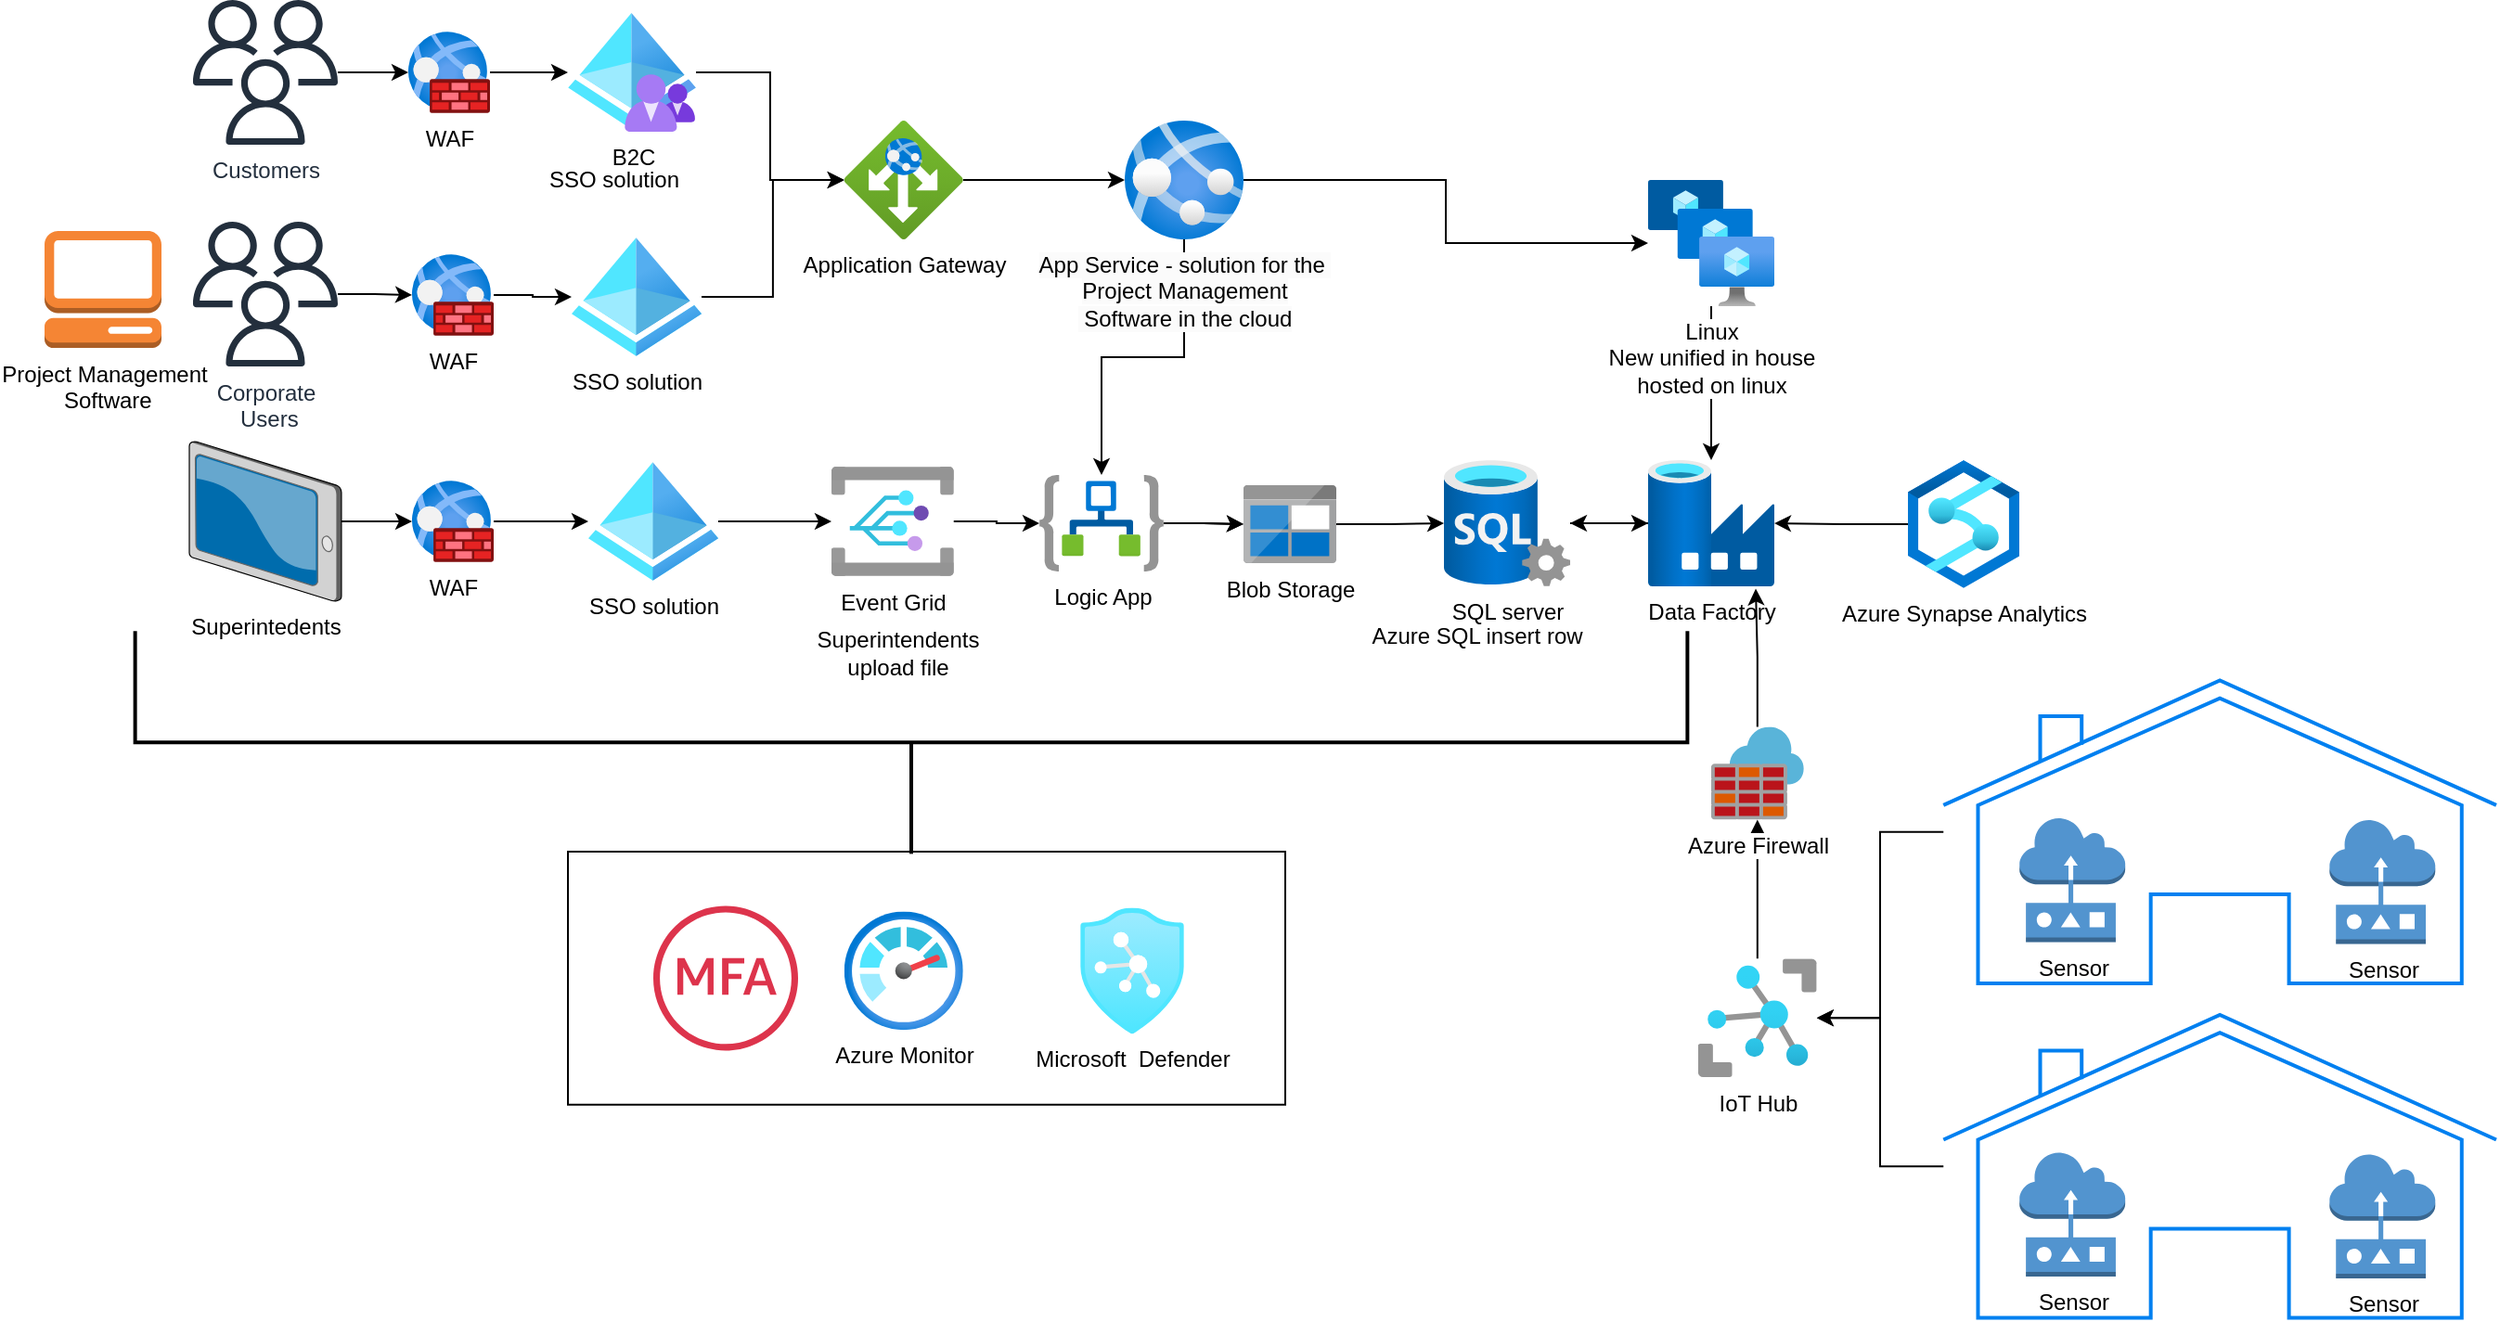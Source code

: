 <mxfile version="21.7.4" type="github">
  <diagram name="Page-1" id="uX7iK6uK5vU3SJ1vi2Ko">
    <mxGraphModel dx="2577" dy="963" grid="1" gridSize="10" guides="1" tooltips="1" connect="1" arrows="1" fold="1" page="1" pageScale="1" pageWidth="827" pageHeight="1169" math="0" shadow="0">
      <root>
        <mxCell id="0" />
        <mxCell id="1" parent="0" />
        <mxCell id="ncKiIjNfLW5vo9ADEmb6-15" value="" style="verticalLabelPosition=bottom;verticalAlign=top;html=1;shape=mxgraph.basic.rect;fillColor2=none;strokeWidth=1;size=20;indent=5;" vertex="1" parent="1">
          <mxGeometry x="-76" y="922.01" width="386.5" height="136.37" as="geometry" />
        </mxCell>
        <mxCell id="uQ6KeucCvVsSUXezUilE-80" style="edgeStyle=orthogonalEdgeStyle;rounded=0;orthogonalLoop=1;jettySize=auto;html=1;" parent="1" source="uQ6KeucCvVsSUXezUilE-12" target="uQ6KeucCvVsSUXezUilE-76" edge="1">
          <mxGeometry relative="1" as="geometry" />
        </mxCell>
        <mxCell id="uQ6KeucCvVsSUXezUilE-89" style="edgeStyle=orthogonalEdgeStyle;rounded=0;orthogonalLoop=1;jettySize=auto;html=1;" parent="1" source="uQ6KeucCvVsSUXezUilE-76" target="uQ6KeucCvVsSUXezUilE-17" edge="1">
          <mxGeometry relative="1" as="geometry" />
        </mxCell>
        <mxCell id="uQ6KeucCvVsSUXezUilE-12" value="Logic App" style="image;aspect=fixed;html=1;points=[];align=center;fontSize=12;image=img/lib/azure2/integration/Logic_Apps.svg;" parent="1" vertex="1">
          <mxGeometry x="178" y="719" width="67" height="52" as="geometry" />
        </mxCell>
        <mxCell id="uQ6KeucCvVsSUXezUilE-115" style="edgeStyle=orthogonalEdgeStyle;rounded=0;orthogonalLoop=1;jettySize=auto;html=1;" parent="1" source="uQ6KeucCvVsSUXezUilE-15" target="uQ6KeucCvVsSUXezUilE-17" edge="1">
          <mxGeometry relative="1" as="geometry" />
        </mxCell>
        <mxCell id="uQ6KeucCvVsSUXezUilE-15" value="Data Factory&lt;br&gt;" style="image;aspect=fixed;html=1;points=[];align=center;fontSize=12;image=img/lib/azure2/databases/Data_Factory.svg;" parent="1" vertex="1">
          <mxGeometry x="506" y="711" width="68" height="68" as="geometry" />
        </mxCell>
        <mxCell id="uQ6KeucCvVsSUXezUilE-20" style="edgeStyle=orthogonalEdgeStyle;rounded=0;orthogonalLoop=1;jettySize=auto;html=1;" parent="1" source="uQ6KeucCvVsSUXezUilE-19" target="uQ6KeucCvVsSUXezUilE-15" edge="1">
          <mxGeometry relative="1" as="geometry" />
        </mxCell>
        <mxCell id="uQ6KeucCvVsSUXezUilE-19" value="Azure Synapse Analytics" style="image;aspect=fixed;html=1;points=[];align=center;fontSize=12;image=img/lib/azure2/analytics/Azure_Synapse_Analytics.svg;" parent="1" vertex="1">
          <mxGeometry x="646" y="711" width="60" height="69" as="geometry" />
        </mxCell>
        <mxCell id="uQ6KeucCvVsSUXezUilE-25" value="Corporate&lt;br&gt;&amp;nbsp;Users" style="sketch=0;outlineConnect=0;fontColor=#232F3E;gradientColor=none;fillColor=#232F3D;strokeColor=none;dashed=0;verticalLabelPosition=bottom;verticalAlign=top;align=center;html=1;fontSize=12;fontStyle=0;aspect=fixed;pointerEvents=1;shape=mxgraph.aws4.users;" parent="1" vertex="1">
          <mxGeometry x="-278" y="582.5" width="78" height="78" as="geometry" />
        </mxCell>
        <mxCell id="uQ6KeucCvVsSUXezUilE-27" value="Microsoft&amp;nbsp; Defender" style="image;aspect=fixed;html=1;points=[];align=center;fontSize=12;image=img/lib/azure2/security/Azure_Defender.svg;" parent="1" vertex="1">
          <mxGeometry x="200" y="952.19" width="56.0" height="68" as="geometry" />
        </mxCell>
        <mxCell id="uQ6KeucCvVsSUXezUilE-28" value="Azure Monitor" style="image;aspect=fixed;html=1;points=[];align=center;fontSize=12;image=img/lib/azure2/management_governance/Monitor.svg;" parent="1" vertex="1">
          <mxGeometry x="72.88" y="954.19" width="64" height="64" as="geometry" />
        </mxCell>
        <mxCell id="uQ6KeucCvVsSUXezUilE-108" style="edgeStyle=orthogonalEdgeStyle;rounded=0;orthogonalLoop=1;jettySize=auto;html=1;entryX=0.853;entryY=1.018;entryDx=0;entryDy=0;entryPerimeter=0;" parent="1" source="ncKiIjNfLW5vo9ADEmb6-10" target="uQ6KeucCvVsSUXezUilE-15" edge="1">
          <mxGeometry relative="1" as="geometry">
            <mxPoint x="567.9" y="919.0" as="targetPoint" />
          </mxGeometry>
        </mxCell>
        <mxCell id="ncKiIjNfLW5vo9ADEmb6-13" style="edgeStyle=orthogonalEdgeStyle;rounded=0;orthogonalLoop=1;jettySize=auto;html=1;" edge="1" parent="1" source="uQ6KeucCvVsSUXezUilE-29" target="ncKiIjNfLW5vo9ADEmb6-10">
          <mxGeometry relative="1" as="geometry" />
        </mxCell>
        <mxCell id="uQ6KeucCvVsSUXezUilE-29" value="IoT Hub&lt;br&gt;" style="image;aspect=fixed;html=1;points=[];align=center;fontSize=12;image=img/lib/azure2/iot/IoT_Hub.svg;" parent="1" vertex="1">
          <mxGeometry x="532.9" y="979.63" width="64" height="64" as="geometry" />
        </mxCell>
        <mxCell id="uQ6KeucCvVsSUXezUilE-31" value="Superintedents" style="verticalLabelPosition=bottom;sketch=0;aspect=fixed;html=1;verticalAlign=top;strokeColor=none;align=center;outlineConnect=0;shape=mxgraph.citrix.tablet_2;" parent="1" vertex="1">
          <mxGeometry x="-280" y="701" width="82" height="86" as="geometry" />
        </mxCell>
        <mxCell id="uQ6KeucCvVsSUXezUilE-34" value="Project Management&lt;br&gt;&amp;nbsp;Software" style="outlineConnect=0;dashed=0;verticalLabelPosition=bottom;verticalAlign=top;align=center;html=1;shape=mxgraph.aws3.management_console;fillColor=#F58534;gradientColor=none;" parent="1" vertex="1">
          <mxGeometry x="-358" y="587.5" width="63" height="63" as="geometry" />
        </mxCell>
        <mxCell id="uQ6KeucCvVsSUXezUilE-38" value="" style="edgeStyle=orthogonalEdgeStyle;rounded=0;orthogonalLoop=1;jettySize=auto;html=1;" parent="1" source="ncKiIjNfLW5vo9ADEmb6-4" target="uQ6KeucCvVsSUXezUilE-37" edge="1">
          <mxGeometry relative="1" as="geometry">
            <mxPoint x="-506" y="554" as="sourcePoint" />
            <mxPoint x="-254" y="554" as="targetPoint" />
          </mxGeometry>
        </mxCell>
        <mxCell id="uQ6KeucCvVsSUXezUilE-141" style="edgeStyle=orthogonalEdgeStyle;rounded=0;orthogonalLoop=1;jettySize=auto;html=1;" parent="1" source="uQ6KeucCvVsSUXezUilE-37" target="uQ6KeucCvVsSUXezUilE-133" edge="1">
          <mxGeometry relative="1" as="geometry" />
        </mxCell>
        <mxCell id="uQ6KeucCvVsSUXezUilE-37" value="SSO solution&lt;br&gt;" style="image;aspect=fixed;html=1;points=[];align=center;fontSize=12;image=img/lib/azure2/identity/Azure_Active_Directory.svg;" parent="1" vertex="1">
          <mxGeometry x="-74" y="591" width="70" height="64" as="geometry" />
        </mxCell>
        <mxCell id="uQ6KeucCvVsSUXezUilE-71" style="edgeStyle=orthogonalEdgeStyle;rounded=0;orthogonalLoop=1;jettySize=auto;html=1;" parent="1" source="uQ6KeucCvVsSUXezUilE-47" target="uQ6KeucCvVsSUXezUilE-29" edge="1">
          <mxGeometry relative="1" as="geometry" />
        </mxCell>
        <mxCell id="uQ6KeucCvVsSUXezUilE-47" value="" style="html=1;verticalLabelPosition=bottom;align=center;labelBackgroundColor=#ffffff;verticalAlign=top;strokeWidth=2;strokeColor=#0080F0;shadow=0;dashed=0;shape=mxgraph.ios7.icons.home;" parent="1" vertex="1">
          <mxGeometry x="665.13" y="829.74" width="297.87" height="163.26" as="geometry" />
        </mxCell>
        <mxCell id="uQ6KeucCvVsSUXezUilE-51" value="Sensor&lt;br&gt;" style="outlineConnect=0;dashed=0;verticalLabelPosition=bottom;verticalAlign=top;align=center;html=1;shape=mxgraph.aws3.sensor;fillColor=#5294CF;gradientColor=none;" parent="1" vertex="1">
          <mxGeometry x="873.18" y="904.74" width="56.95" height="67" as="geometry" />
        </mxCell>
        <mxCell id="uQ6KeucCvVsSUXezUilE-55" value="Sensor&lt;br&gt;" style="outlineConnect=0;dashed=0;verticalLabelPosition=bottom;verticalAlign=top;align=center;html=1;shape=mxgraph.aws3.sensor;fillColor=#5294CF;gradientColor=none;" parent="1" vertex="1">
          <mxGeometry x="706.13" y="903.74" width="56.95" height="67" as="geometry" />
        </mxCell>
        <mxCell id="uQ6KeucCvVsSUXezUilE-69" style="edgeStyle=orthogonalEdgeStyle;rounded=0;orthogonalLoop=1;jettySize=auto;html=1;" parent="1" source="uQ6KeucCvVsSUXezUilE-66" target="uQ6KeucCvVsSUXezUilE-29" edge="1">
          <mxGeometry relative="1" as="geometry" />
        </mxCell>
        <mxCell id="uQ6KeucCvVsSUXezUilE-66" value="" style="html=1;verticalLabelPosition=bottom;align=center;labelBackgroundColor=#ffffff;verticalAlign=top;strokeWidth=2;strokeColor=#0080F0;shadow=0;dashed=0;shape=mxgraph.ios7.icons.home;" parent="1" vertex="1">
          <mxGeometry x="665.13" y="1010" width="297.87" height="163.26" as="geometry" />
        </mxCell>
        <mxCell id="uQ6KeucCvVsSUXezUilE-67" value="Sensor&lt;br&gt;" style="outlineConnect=0;dashed=0;verticalLabelPosition=bottom;verticalAlign=top;align=center;html=1;shape=mxgraph.aws3.sensor;fillColor=#5294CF;gradientColor=none;" parent="1" vertex="1">
          <mxGeometry x="873.18" y="1085" width="56.95" height="67" as="geometry" />
        </mxCell>
        <mxCell id="uQ6KeucCvVsSUXezUilE-68" value="Sensor&lt;br&gt;" style="outlineConnect=0;dashed=0;verticalLabelPosition=bottom;verticalAlign=top;align=center;html=1;shape=mxgraph.aws3.sensor;fillColor=#5294CF;gradientColor=none;" parent="1" vertex="1">
          <mxGeometry x="706.13" y="1084" width="56.95" height="67" as="geometry" />
        </mxCell>
        <mxCell id="uQ6KeucCvVsSUXezUilE-72" value="" style="edgeStyle=orthogonalEdgeStyle;rounded=0;orthogonalLoop=1;jettySize=auto;html=1;" parent="1" source="ncKiIjNfLW5vo9ADEmb6-5" target="uQ6KeucCvVsSUXezUilE-35" edge="1">
          <mxGeometry relative="1" as="geometry">
            <mxPoint x="-118" y="744" as="sourcePoint" />
            <mxPoint x="103" y="1071" as="targetPoint" />
          </mxGeometry>
        </mxCell>
        <mxCell id="uQ6KeucCvVsSUXezUilE-35" value="SSO solution&lt;br&gt;" style="image;aspect=fixed;html=1;points=[];align=center;fontSize=12;image=img/lib/azure2/identity/Azure_Active_Directory.svg;" parent="1" vertex="1">
          <mxGeometry x="-65" y="712" width="70" height="64" as="geometry" />
        </mxCell>
        <mxCell id="uQ6KeucCvVsSUXezUilE-73" value="Customers" style="sketch=0;outlineConnect=0;fontColor=#232F3E;gradientColor=none;fillColor=#232F3D;strokeColor=none;dashed=0;verticalLabelPosition=bottom;verticalAlign=top;align=center;html=1;fontSize=12;fontStyle=0;aspect=fixed;pointerEvents=1;shape=mxgraph.aws4.users;" parent="1" vertex="1">
          <mxGeometry x="-278" y="463" width="78" height="78" as="geometry" />
        </mxCell>
        <mxCell id="uQ6KeucCvVsSUXezUilE-82" value="Superintendents upload file" style="text;strokeColor=none;align=center;fillColor=none;html=1;verticalAlign=middle;whiteSpace=wrap;rounded=0;" parent="1" vertex="1">
          <mxGeometry x="71.88" y="799.74" width="60" height="30" as="geometry" />
        </mxCell>
        <mxCell id="uQ6KeucCvVsSUXezUilE-100" style="edgeStyle=orthogonalEdgeStyle;rounded=0;orthogonalLoop=1;jettySize=auto;html=1;" parent="1" source="uQ6KeucCvVsSUXezUilE-17" target="uQ6KeucCvVsSUXezUilE-15" edge="1">
          <mxGeometry relative="1" as="geometry" />
        </mxCell>
        <mxCell id="uQ6KeucCvVsSUXezUilE-17" value="SQL server&lt;br&gt;" style="image;aspect=fixed;html=1;points=[];align=center;fontSize=12;image=img/lib/azure2/databases/SQL_Server.svg;" parent="1" vertex="1">
          <mxGeometry x="396" y="711" width="68" height="68" as="geometry" />
        </mxCell>
        <mxCell id="uQ6KeucCvVsSUXezUilE-90" value="Azure SQL insert row" style="text;strokeColor=none;align=center;fillColor=none;html=1;verticalAlign=middle;whiteSpace=wrap;rounded=0;" parent="1" vertex="1">
          <mxGeometry x="339.0" y="776" width="150" height="60" as="geometry" />
        </mxCell>
        <mxCell id="uQ6KeucCvVsSUXezUilE-101" value="" style="edgeStyle=orthogonalEdgeStyle;rounded=0;orthogonalLoop=1;jettySize=auto;html=1;" parent="1" source="uQ6KeucCvVsSUXezUilE-12" target="uQ6KeucCvVsSUXezUilE-76" edge="1">
          <mxGeometry relative="1" as="geometry">
            <mxPoint x="233" y="746" as="sourcePoint" />
            <mxPoint x="367" y="745" as="targetPoint" />
          </mxGeometry>
        </mxCell>
        <mxCell id="uQ6KeucCvVsSUXezUilE-76" value="Blob Storage&lt;br&gt;" style="image;sketch=0;aspect=fixed;html=1;points=[];align=center;fontSize=12;image=img/lib/mscae/BlobBlock.svg;" parent="1" vertex="1">
          <mxGeometry x="288" y="724.5" width="50" height="42" as="geometry" />
        </mxCell>
        <mxCell id="uQ6KeucCvVsSUXezUilE-102" value="" style="edgeStyle=orthogonalEdgeStyle;rounded=0;orthogonalLoop=1;jettySize=auto;html=1;" parent="1" source="uQ6KeucCvVsSUXezUilE-35" target="uQ6KeucCvVsSUXezUilE-79" edge="1">
          <mxGeometry relative="1" as="geometry">
            <mxPoint x="6" y="744" as="sourcePoint" />
            <mxPoint x="166" y="746" as="targetPoint" />
          </mxGeometry>
        </mxCell>
        <mxCell id="uQ6KeucCvVsSUXezUilE-103" style="edgeStyle=orthogonalEdgeStyle;rounded=0;orthogonalLoop=1;jettySize=auto;html=1;" parent="1" source="uQ6KeucCvVsSUXezUilE-79" target="uQ6KeucCvVsSUXezUilE-12" edge="1">
          <mxGeometry relative="1" as="geometry" />
        </mxCell>
        <mxCell id="uQ6KeucCvVsSUXezUilE-79" value="Event Grid&lt;br&gt;" style="image;aspect=fixed;html=1;points=[];align=center;fontSize=12;image=img/lib/azure2/integration/Event_Grid_Domains.svg;" parent="1" vertex="1">
          <mxGeometry x="66" y="714.5" width="65.88" height="59" as="geometry" />
        </mxCell>
        <mxCell id="uQ6KeucCvVsSUXezUilE-105" value="" style="edgeStyle=orthogonalEdgeStyle;rounded=0;orthogonalLoop=1;jettySize=auto;html=1;" parent="1" source="ncKiIjNfLW5vo9ADEmb6-2" target="uQ6KeucCvVsSUXezUilE-104" edge="1">
          <mxGeometry relative="1" as="geometry">
            <mxPoint x="-142" y="502" as="sourcePoint" />
            <mxPoint x="93" y="505" as="targetPoint" />
          </mxGeometry>
        </mxCell>
        <mxCell id="uQ6KeucCvVsSUXezUilE-139" style="edgeStyle=orthogonalEdgeStyle;rounded=0;orthogonalLoop=1;jettySize=auto;html=1;" parent="1" source="uQ6KeucCvVsSUXezUilE-104" target="uQ6KeucCvVsSUXezUilE-133" edge="1">
          <mxGeometry relative="1" as="geometry" />
        </mxCell>
        <mxCell id="uQ6KeucCvVsSUXezUilE-104" value="B2C" style="image;aspect=fixed;html=1;points=[];align=center;fontSize=12;image=img/lib/azure2/identity/Azure_AD_B2C.svg;" parent="1" vertex="1">
          <mxGeometry x="-76" y="470" width="69" height="64" as="geometry" />
        </mxCell>
        <mxCell id="uQ6KeucCvVsSUXezUilE-116" value="SSO solution" style="text;strokeColor=none;align=center;fillColor=none;html=1;verticalAlign=middle;whiteSpace=wrap;rounded=0;" parent="1" vertex="1">
          <mxGeometry x="-101.5" y="535" width="100" height="50" as="geometry" />
        </mxCell>
        <mxCell id="uQ6KeucCvVsSUXezUilE-132" style="edgeStyle=orthogonalEdgeStyle;rounded=0;orthogonalLoop=1;jettySize=auto;html=1;" parent="1" source="uQ6KeucCvVsSUXezUilE-119" target="uQ6KeucCvVsSUXezUilE-15" edge="1">
          <mxGeometry relative="1" as="geometry" />
        </mxCell>
        <mxCell id="uQ6KeucCvVsSUXezUilE-119" value="Linux&lt;br style=&quot;border-color: var(--border-color);&quot;&gt;New unified in house&lt;br style=&quot;border-color: var(--border-color);&quot;&gt;hosted on linux" style="image;aspect=fixed;html=1;points=[];align=center;fontSize=12;image=img/lib/azure2/compute/VM_Scale_Sets.svg;" parent="1" vertex="1">
          <mxGeometry x="506" y="560" width="68" height="68" as="geometry" />
        </mxCell>
        <mxCell id="uQ6KeucCvVsSUXezUilE-142" style="edgeStyle=orthogonalEdgeStyle;rounded=0;orthogonalLoop=1;jettySize=auto;html=1;" parent="1" source="uQ6KeucCvVsSUXezUilE-133" target="uQ6KeucCvVsSUXezUilE-140" edge="1">
          <mxGeometry relative="1" as="geometry" />
        </mxCell>
        <mxCell id="uQ6KeucCvVsSUXezUilE-133" value="Application Gateway" style="image;aspect=fixed;html=1;points=[];align=center;fontSize=12;image=img/lib/azure2/networking/Application_Gateways.svg;" parent="1" vertex="1">
          <mxGeometry x="72.88" y="528" width="64" height="64" as="geometry" />
        </mxCell>
        <mxCell id="uQ6KeucCvVsSUXezUilE-145" style="edgeStyle=orthogonalEdgeStyle;rounded=0;orthogonalLoop=1;jettySize=auto;html=1;" parent="1" source="uQ6KeucCvVsSUXezUilE-140" target="uQ6KeucCvVsSUXezUilE-12" edge="1">
          <mxGeometry relative="1" as="geometry" />
        </mxCell>
        <mxCell id="ncKiIjNfLW5vo9ADEmb6-17" style="edgeStyle=orthogonalEdgeStyle;rounded=0;orthogonalLoop=1;jettySize=auto;html=1;" edge="1" parent="1" source="uQ6KeucCvVsSUXezUilE-140" target="uQ6KeucCvVsSUXezUilE-119">
          <mxGeometry relative="1" as="geometry" />
        </mxCell>
        <mxCell id="uQ6KeucCvVsSUXezUilE-140" value="&lt;span style=&quot;color: rgb(0, 0, 0); font-family: Helvetica; font-size: 12px; font-style: normal; font-variant-ligatures: normal; font-variant-caps: normal; font-weight: 400; letter-spacing: normal; orphans: 2; text-align: center; text-indent: 0px; text-transform: none; widows: 2; word-spacing: 0px; -webkit-text-stroke-width: 0px; background-color: rgb(251, 251, 251); text-decoration-thickness: initial; text-decoration-style: initial; text-decoration-color: initial; float: none; display: inline !important;&quot;&gt;App Service - solution for the&amp;nbsp;&lt;br&gt;Project Management&lt;/span&gt;&lt;br style=&quot;border-color: var(--border-color); color: rgb(0, 0, 0); font-family: Helvetica; font-size: 12px; font-style: normal; font-variant-ligatures: normal; font-variant-caps: normal; font-weight: 400; letter-spacing: normal; orphans: 2; text-align: center; text-indent: 0px; text-transform: none; widows: 2; word-spacing: 0px; -webkit-text-stroke-width: 0px; background-color: rgb(251, 251, 251); text-decoration-thickness: initial; text-decoration-style: initial; text-decoration-color: initial;&quot;&gt;&lt;span style=&quot;color: rgb(0, 0, 0); font-family: Helvetica; font-size: 12px; font-style: normal; font-variant-ligatures: normal; font-variant-caps: normal; font-weight: 400; letter-spacing: normal; orphans: 2; text-align: center; text-indent: 0px; text-transform: none; widows: 2; word-spacing: 0px; -webkit-text-stroke-width: 0px; background-color: rgb(251, 251, 251); text-decoration-thickness: initial; text-decoration-style: initial; text-decoration-color: initial; float: none; display: inline !important;&quot;&gt;&amp;nbsp;Software in the cloud&lt;/span&gt;" style="image;aspect=fixed;html=1;points=[];align=center;fontSize=12;image=img/lib/azure2/compute/App_Services.svg;" parent="1" vertex="1">
          <mxGeometry x="224" y="528" width="64" height="64" as="geometry" />
        </mxCell>
        <mxCell id="ncKiIjNfLW5vo9ADEmb6-3" value="" style="edgeStyle=orthogonalEdgeStyle;rounded=0;orthogonalLoop=1;jettySize=auto;html=1;" edge="1" parent="1" source="uQ6KeucCvVsSUXezUilE-73" target="ncKiIjNfLW5vo9ADEmb6-2">
          <mxGeometry relative="1" as="geometry">
            <mxPoint x="-142" y="502" as="sourcePoint" />
            <mxPoint x="-76" y="502" as="targetPoint" />
          </mxGeometry>
        </mxCell>
        <mxCell id="ncKiIjNfLW5vo9ADEmb6-2" value="WAF" style="image;aspect=fixed;html=1;points=[];align=center;fontSize=12;image=img/lib/azure2/networking/Web_Application_Firewall_Policies_WAF.svg;" vertex="1" parent="1">
          <mxGeometry x="-162" y="480" width="44" height="44" as="geometry" />
        </mxCell>
        <mxCell id="ncKiIjNfLW5vo9ADEmb6-6" value="" style="edgeStyle=orthogonalEdgeStyle;rounded=0;orthogonalLoop=1;jettySize=auto;html=1;" edge="1" parent="1" source="uQ6KeucCvVsSUXezUilE-31" target="ncKiIjNfLW5vo9ADEmb6-5">
          <mxGeometry relative="1" as="geometry">
            <mxPoint x="-198" y="744" as="sourcePoint" />
            <mxPoint x="-65" y="744" as="targetPoint" />
          </mxGeometry>
        </mxCell>
        <mxCell id="ncKiIjNfLW5vo9ADEmb6-5" value="WAF" style="image;aspect=fixed;html=1;points=[];align=center;fontSize=12;image=img/lib/azure2/networking/Web_Application_Firewall_Policies_WAF.svg;" vertex="1" parent="1">
          <mxGeometry x="-160" y="722" width="44" height="44" as="geometry" />
        </mxCell>
        <mxCell id="ncKiIjNfLW5vo9ADEmb6-7" value="" style="edgeStyle=orthogonalEdgeStyle;rounded=0;orthogonalLoop=1;jettySize=auto;html=1;" edge="1" parent="1" source="uQ6KeucCvVsSUXezUilE-25" target="ncKiIjNfLW5vo9ADEmb6-4">
          <mxGeometry relative="1" as="geometry">
            <mxPoint x="-200" y="622" as="sourcePoint" />
            <mxPoint x="-74" y="624" as="targetPoint" />
          </mxGeometry>
        </mxCell>
        <mxCell id="ncKiIjNfLW5vo9ADEmb6-4" value="WAF" style="image;aspect=fixed;html=1;points=[];align=center;fontSize=12;image=img/lib/azure2/networking/Web_Application_Firewall_Policies_WAF.svg;" vertex="1" parent="1">
          <mxGeometry x="-160" y="600" width="44" height="44" as="geometry" />
        </mxCell>
        <mxCell id="ncKiIjNfLW5vo9ADEmb6-9" value="" style="sketch=0;outlineConnect=0;fontColor=#232F3E;gradientColor=none;fillColor=#DD344C;strokeColor=none;dashed=0;verticalLabelPosition=bottom;verticalAlign=top;align=center;html=1;fontSize=12;fontStyle=0;aspect=fixed;pointerEvents=1;shape=mxgraph.aws4.mfa_token;" vertex="1" parent="1">
          <mxGeometry x="-30" y="951.2" width="78" height="78" as="geometry" />
        </mxCell>
        <mxCell id="ncKiIjNfLW5vo9ADEmb6-10" value="Azure Firewall" style="image;sketch=0;aspect=fixed;html=1;points=[];align=center;fontSize=12;image=img/lib/mscae/Azure_Firewall.svg;" vertex="1" parent="1">
          <mxGeometry x="539.9" y="854.74" width="50" height="50" as="geometry" />
        </mxCell>
        <mxCell id="ncKiIjNfLW5vo9ADEmb6-14" value="" style="strokeWidth=2;html=1;shape=mxgraph.flowchart.annotation_2;align=left;labelPosition=right;pointerEvents=1;rotation=-90;" vertex="1" parent="1">
          <mxGeometry x="49" y="445" width="120" height="836.37" as="geometry" />
        </mxCell>
      </root>
    </mxGraphModel>
  </diagram>
</mxfile>
